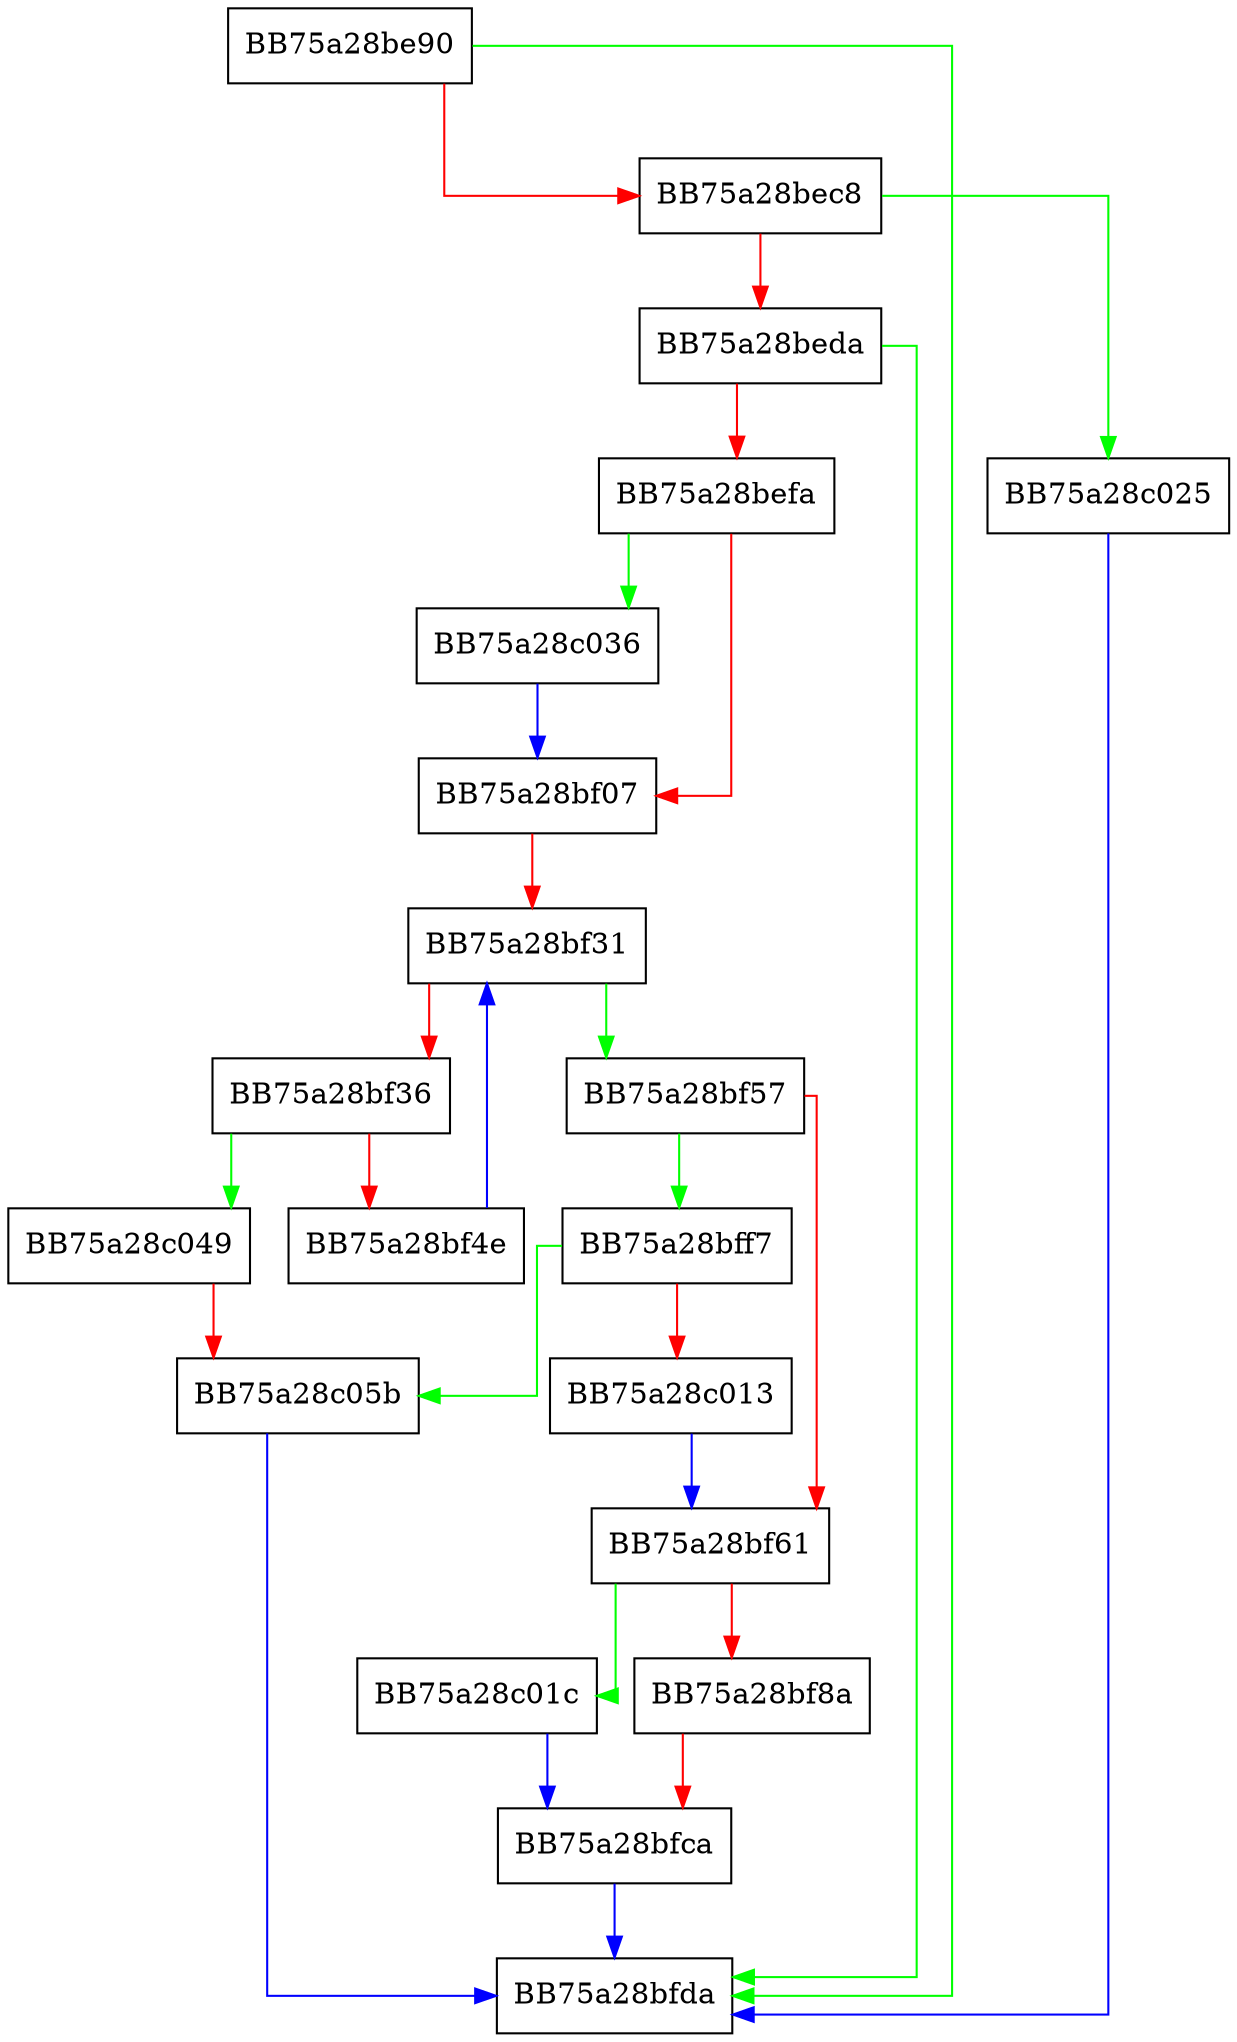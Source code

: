 digraph sqlite3AddColumn {
  node [shape="box"];
  graph [splines=ortho];
  BB75a28be90 -> BB75a28bfda [color="green"];
  BB75a28be90 -> BB75a28bec8 [color="red"];
  BB75a28bec8 -> BB75a28c025 [color="green"];
  BB75a28bec8 -> BB75a28beda [color="red"];
  BB75a28beda -> BB75a28bfda [color="green"];
  BB75a28beda -> BB75a28befa [color="red"];
  BB75a28befa -> BB75a28c036 [color="green"];
  BB75a28befa -> BB75a28bf07 [color="red"];
  BB75a28bf07 -> BB75a28bf31 [color="red"];
  BB75a28bf31 -> BB75a28bf57 [color="green"];
  BB75a28bf31 -> BB75a28bf36 [color="red"];
  BB75a28bf36 -> BB75a28c049 [color="green"];
  BB75a28bf36 -> BB75a28bf4e [color="red"];
  BB75a28bf4e -> BB75a28bf31 [color="blue"];
  BB75a28bf57 -> BB75a28bff7 [color="green"];
  BB75a28bf57 -> BB75a28bf61 [color="red"];
  BB75a28bf61 -> BB75a28c01c [color="green"];
  BB75a28bf61 -> BB75a28bf8a [color="red"];
  BB75a28bf8a -> BB75a28bfca [color="red"];
  BB75a28bfca -> BB75a28bfda [color="blue"];
  BB75a28bff7 -> BB75a28c05b [color="green"];
  BB75a28bff7 -> BB75a28c013 [color="red"];
  BB75a28c013 -> BB75a28bf61 [color="blue"];
  BB75a28c01c -> BB75a28bfca [color="blue"];
  BB75a28c025 -> BB75a28bfda [color="blue"];
  BB75a28c036 -> BB75a28bf07 [color="blue"];
  BB75a28c049 -> BB75a28c05b [color="red"];
  BB75a28c05b -> BB75a28bfda [color="blue"];
}